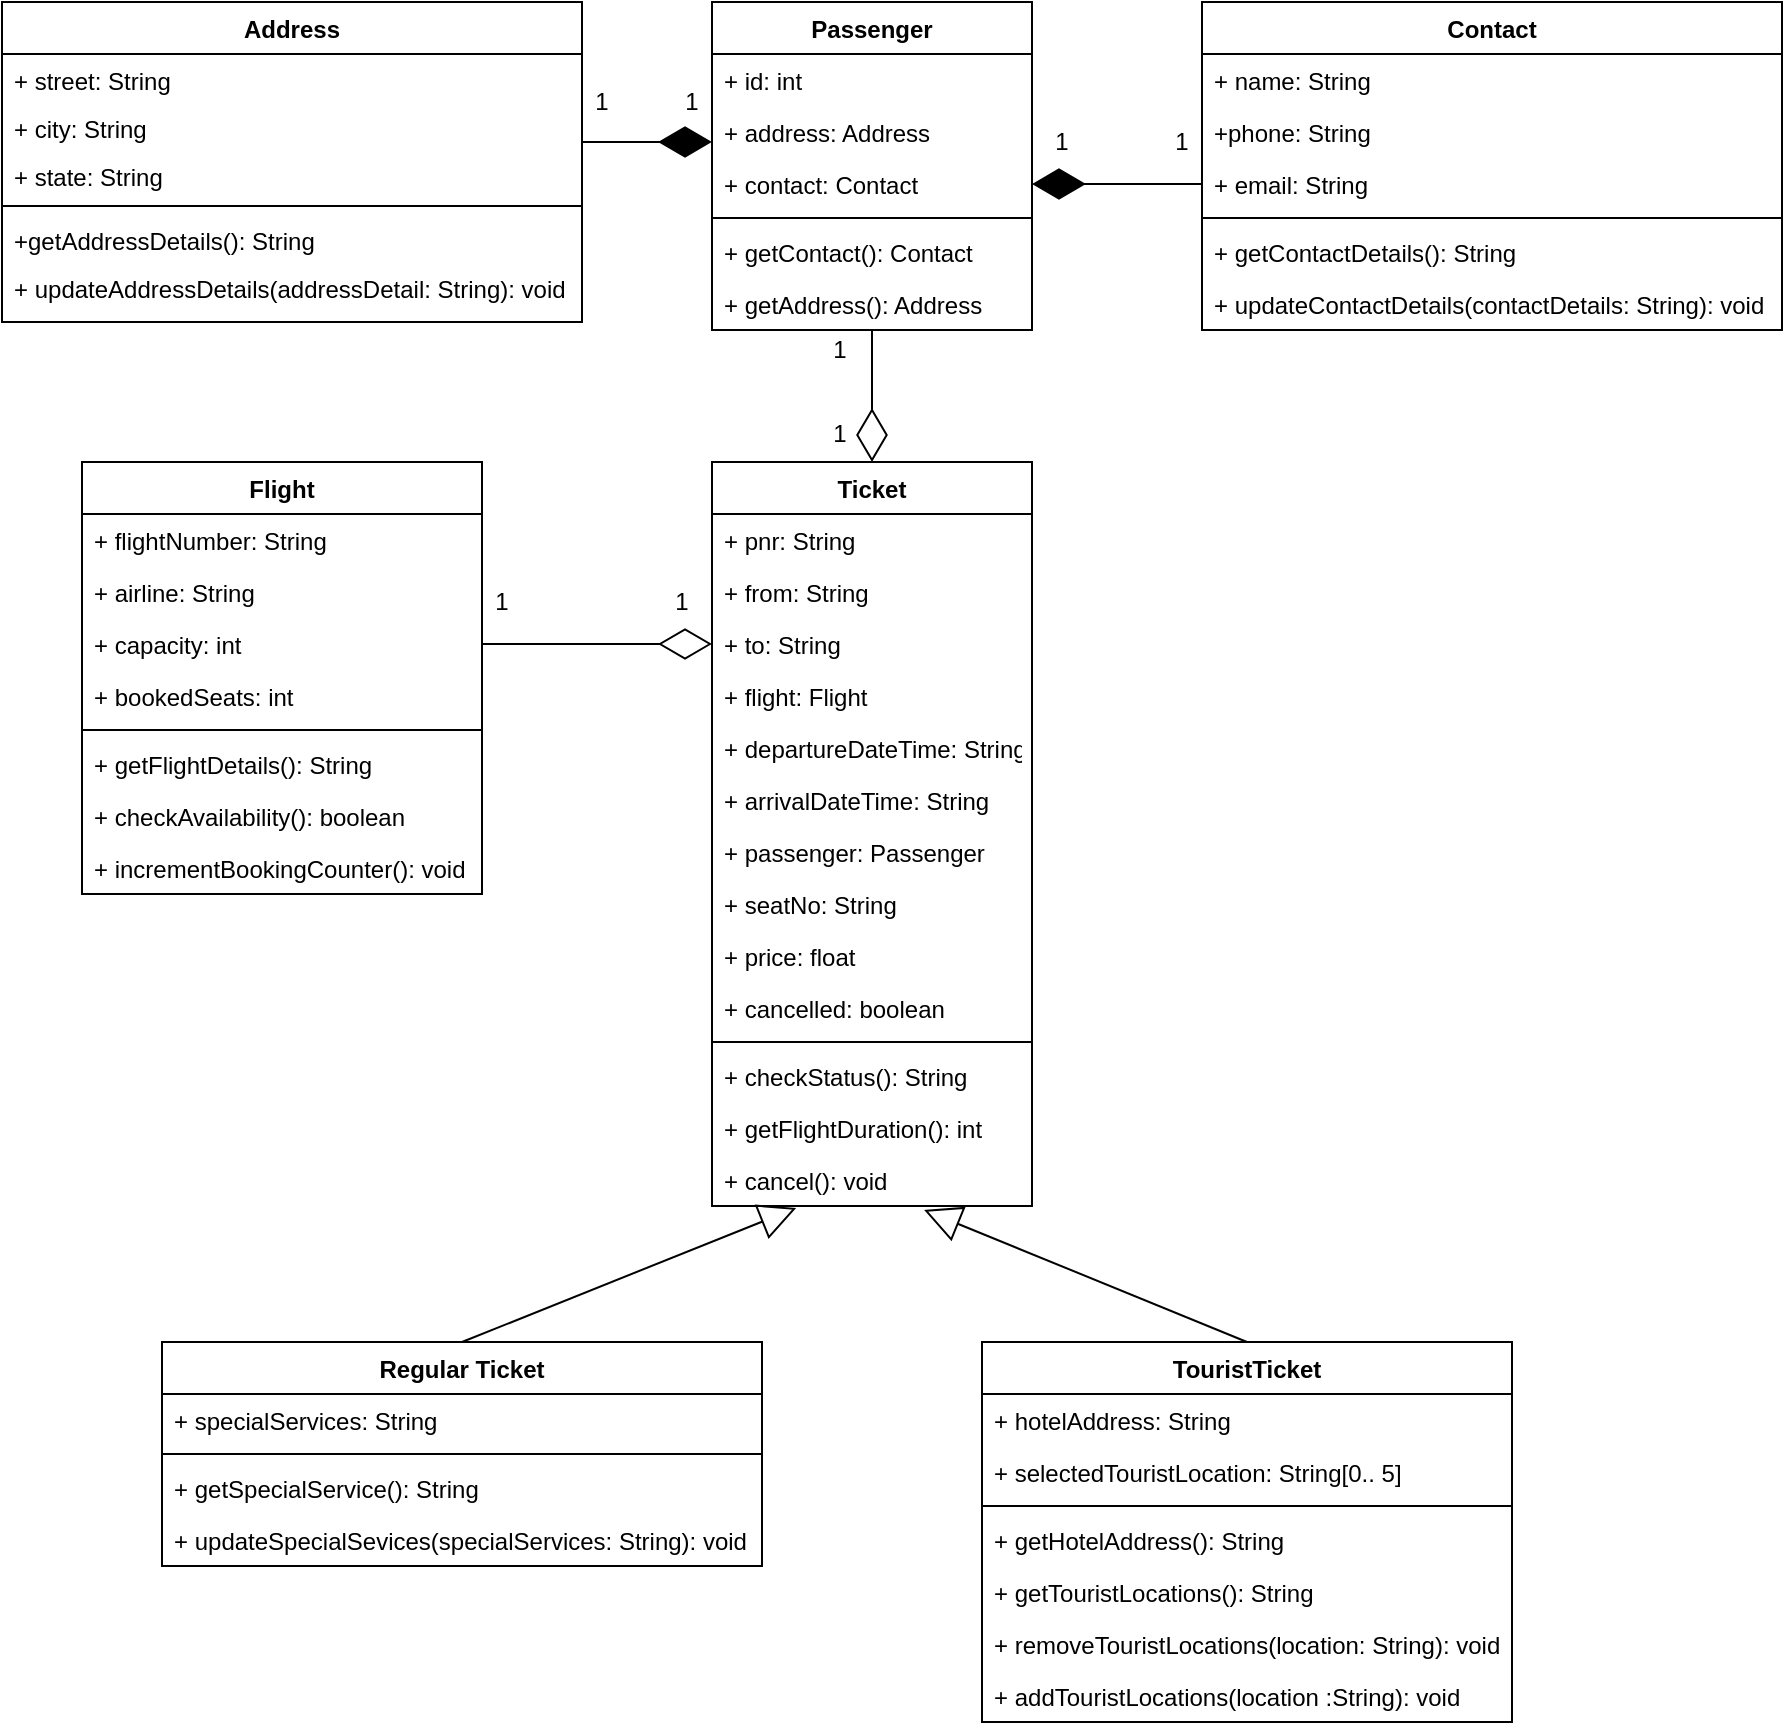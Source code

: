 <mxfile version="14.1.8" type="device"><diagram id="RlRiVhq7NnKC4P-TBbgw" name="Page-1"><mxGraphModel dx="1874" dy="592" grid="1" gridSize="10" guides="1" tooltips="1" connect="1" arrows="1" fold="1" page="1" pageScale="1" pageWidth="850" pageHeight="1100" math="0" shadow="0"><root><mxCell id="0"/><mxCell id="1" parent="0"/><mxCell id="xlO0vgaYRk7w-Bfcpgby-2" value="Address" style="swimlane;fontStyle=1;align=center;verticalAlign=top;childLayout=stackLayout;horizontal=1;startSize=26;horizontalStack=0;resizeParent=1;resizeParentMax=0;resizeLast=0;collapsible=1;marginBottom=0;" parent="1" vertex="1"><mxGeometry x="-10" y="10" width="290" height="160" as="geometry"/></mxCell><mxCell id="xlO0vgaYRk7w-Bfcpgby-3" value="+ street: String" style="text;strokeColor=none;fillColor=none;align=left;verticalAlign=top;spacingLeft=4;spacingRight=4;overflow=hidden;rotatable=0;points=[[0,0.5],[1,0.5]];portConstraint=eastwest;" parent="xlO0vgaYRk7w-Bfcpgby-2" vertex="1"><mxGeometry y="26" width="290" height="24" as="geometry"/></mxCell><mxCell id="xlO0vgaYRk7w-Bfcpgby-8" value="+ city: String" style="text;strokeColor=none;fillColor=none;align=left;verticalAlign=top;spacingLeft=4;spacingRight=4;overflow=hidden;rotatable=0;points=[[0,0.5],[1,0.5]];portConstraint=eastwest;" parent="xlO0vgaYRk7w-Bfcpgby-2" vertex="1"><mxGeometry y="50" width="290" height="24" as="geometry"/></mxCell><mxCell id="xlO0vgaYRk7w-Bfcpgby-9" value="+ state: String" style="text;strokeColor=none;fillColor=none;align=left;verticalAlign=top;spacingLeft=4;spacingRight=4;overflow=hidden;rotatable=0;points=[[0,0.5],[1,0.5]];portConstraint=eastwest;" parent="xlO0vgaYRk7w-Bfcpgby-2" vertex="1"><mxGeometry y="74" width="290" height="24" as="geometry"/></mxCell><mxCell id="xlO0vgaYRk7w-Bfcpgby-4" value="" style="line;strokeWidth=1;fillColor=none;align=left;verticalAlign=middle;spacingTop=-1;spacingLeft=3;spacingRight=3;rotatable=0;labelPosition=right;points=[];portConstraint=eastwest;" parent="xlO0vgaYRk7w-Bfcpgby-2" vertex="1"><mxGeometry y="98" width="290" height="8" as="geometry"/></mxCell><mxCell id="xlO0vgaYRk7w-Bfcpgby-7" value="+getAddressDetails(): String" style="text;strokeColor=none;fillColor=none;align=left;verticalAlign=top;spacingLeft=4;spacingRight=4;overflow=hidden;rotatable=0;points=[[0,0.5],[1,0.5]];portConstraint=eastwest;" parent="xlO0vgaYRk7w-Bfcpgby-2" vertex="1"><mxGeometry y="106" width="290" height="24" as="geometry"/></mxCell><mxCell id="xlO0vgaYRk7w-Bfcpgby-5" value="+ updateAddressDetails(addressDetail: String): void" style="text;strokeColor=none;fillColor=none;align=left;verticalAlign=top;spacingLeft=4;spacingRight=4;overflow=hidden;rotatable=0;points=[[0,0.5],[1,0.5]];portConstraint=eastwest;" parent="xlO0vgaYRk7w-Bfcpgby-2" vertex="1"><mxGeometry y="130" width="290" height="30" as="geometry"/></mxCell><mxCell id="xlO0vgaYRk7w-Bfcpgby-10" value="Passenger" style="swimlane;fontStyle=1;align=center;verticalAlign=top;childLayout=stackLayout;horizontal=1;startSize=26;horizontalStack=0;resizeParent=1;resizeParentMax=0;resizeLast=0;collapsible=1;marginBottom=0;" parent="1" vertex="1"><mxGeometry x="345" y="10" width="160" height="164" as="geometry"/></mxCell><mxCell id="xlO0vgaYRk7w-Bfcpgby-11" value="+ id: int" style="text;strokeColor=none;fillColor=none;align=left;verticalAlign=top;spacingLeft=4;spacingRight=4;overflow=hidden;rotatable=0;points=[[0,0.5],[1,0.5]];portConstraint=eastwest;" parent="xlO0vgaYRk7w-Bfcpgby-10" vertex="1"><mxGeometry y="26" width="160" height="26" as="geometry"/></mxCell><mxCell id="xlO0vgaYRk7w-Bfcpgby-14" value="+ address: Address" style="text;strokeColor=none;fillColor=none;align=left;verticalAlign=top;spacingLeft=4;spacingRight=4;overflow=hidden;rotatable=0;points=[[0,0.5],[1,0.5]];portConstraint=eastwest;" parent="xlO0vgaYRk7w-Bfcpgby-10" vertex="1"><mxGeometry y="52" width="160" height="26" as="geometry"/></mxCell><mxCell id="xlO0vgaYRk7w-Bfcpgby-63" value="" style="endArrow=diamondThin;endFill=1;endSize=24;html=1;exitX=1;exitY=-0.167;exitDx=0;exitDy=0;exitPerimeter=0;" parent="xlO0vgaYRk7w-Bfcpgby-10" source="xlO0vgaYRk7w-Bfcpgby-9" edge="1"><mxGeometry width="160" relative="1" as="geometry"><mxPoint x="-46" y="70" as="sourcePoint"/><mxPoint y="70" as="targetPoint"/></mxGeometry></mxCell><mxCell id="xlO0vgaYRk7w-Bfcpgby-15" value="+ contact: Contact" style="text;strokeColor=none;fillColor=none;align=left;verticalAlign=top;spacingLeft=4;spacingRight=4;overflow=hidden;rotatable=0;points=[[0,0.5],[1,0.5]];portConstraint=eastwest;" parent="xlO0vgaYRk7w-Bfcpgby-10" vertex="1"><mxGeometry y="78" width="160" height="26" as="geometry"/></mxCell><mxCell id="xlO0vgaYRk7w-Bfcpgby-12" value="" style="line;strokeWidth=1;fillColor=none;align=left;verticalAlign=middle;spacingTop=-1;spacingLeft=3;spacingRight=3;rotatable=0;labelPosition=right;points=[];portConstraint=eastwest;" parent="xlO0vgaYRk7w-Bfcpgby-10" vertex="1"><mxGeometry y="104" width="160" height="8" as="geometry"/></mxCell><mxCell id="xlO0vgaYRk7w-Bfcpgby-13" value="+ getContact(): Contact" style="text;strokeColor=none;fillColor=none;align=left;verticalAlign=top;spacingLeft=4;spacingRight=4;overflow=hidden;rotatable=0;points=[[0,0.5],[1,0.5]];portConstraint=eastwest;" parent="xlO0vgaYRk7w-Bfcpgby-10" vertex="1"><mxGeometry y="112" width="160" height="26" as="geometry"/></mxCell><mxCell id="xlO0vgaYRk7w-Bfcpgby-16" value="+ getAddress(): Address" style="text;strokeColor=none;fillColor=none;align=left;verticalAlign=top;spacingLeft=4;spacingRight=4;overflow=hidden;rotatable=0;points=[[0,0.5],[1,0.5]];portConstraint=eastwest;" parent="xlO0vgaYRk7w-Bfcpgby-10" vertex="1"><mxGeometry y="138" width="160" height="26" as="geometry"/></mxCell><mxCell id="xlO0vgaYRk7w-Bfcpgby-17" value="Contact" style="swimlane;fontStyle=1;align=center;verticalAlign=top;childLayout=stackLayout;horizontal=1;startSize=26;horizontalStack=0;resizeParent=1;resizeParentMax=0;resizeLast=0;collapsible=1;marginBottom=0;" parent="1" vertex="1"><mxGeometry x="590" y="10" width="290" height="164" as="geometry"/></mxCell><mxCell id="xlO0vgaYRk7w-Bfcpgby-18" value="+ name: String" style="text;strokeColor=none;fillColor=none;align=left;verticalAlign=top;spacingLeft=4;spacingRight=4;overflow=hidden;rotatable=0;points=[[0,0.5],[1,0.5]];portConstraint=eastwest;" parent="xlO0vgaYRk7w-Bfcpgby-17" vertex="1"><mxGeometry y="26" width="290" height="26" as="geometry"/></mxCell><mxCell id="xlO0vgaYRk7w-Bfcpgby-21" value="+phone: String" style="text;strokeColor=none;fillColor=none;align=left;verticalAlign=top;spacingLeft=4;spacingRight=4;overflow=hidden;rotatable=0;points=[[0,0.5],[1,0.5]];portConstraint=eastwest;" parent="xlO0vgaYRk7w-Bfcpgby-17" vertex="1"><mxGeometry y="52" width="290" height="26" as="geometry"/></mxCell><mxCell id="xlO0vgaYRk7w-Bfcpgby-22" value="+ email: String" style="text;strokeColor=none;fillColor=none;align=left;verticalAlign=top;spacingLeft=4;spacingRight=4;overflow=hidden;rotatable=0;points=[[0,0.5],[1,0.5]];portConstraint=eastwest;" parent="xlO0vgaYRk7w-Bfcpgby-17" vertex="1"><mxGeometry y="78" width="290" height="26" as="geometry"/></mxCell><mxCell id="xlO0vgaYRk7w-Bfcpgby-19" value="" style="line;strokeWidth=1;fillColor=none;align=left;verticalAlign=middle;spacingTop=-1;spacingLeft=3;spacingRight=3;rotatable=0;labelPosition=right;points=[];portConstraint=eastwest;" parent="xlO0vgaYRk7w-Bfcpgby-17" vertex="1"><mxGeometry y="104" width="290" height="8" as="geometry"/></mxCell><mxCell id="xlO0vgaYRk7w-Bfcpgby-20" value="+ getContactDetails(): String" style="text;strokeColor=none;fillColor=none;align=left;verticalAlign=top;spacingLeft=4;spacingRight=4;overflow=hidden;rotatable=0;points=[[0,0.5],[1,0.5]];portConstraint=eastwest;" parent="xlO0vgaYRk7w-Bfcpgby-17" vertex="1"><mxGeometry y="112" width="290" height="26" as="geometry"/></mxCell><mxCell id="xlO0vgaYRk7w-Bfcpgby-23" value="+ updateContactDetails(contactDetails: String): void" style="text;strokeColor=none;fillColor=none;align=left;verticalAlign=top;spacingLeft=4;spacingRight=4;overflow=hidden;rotatable=0;points=[[0,0.5],[1,0.5]];portConstraint=eastwest;" parent="xlO0vgaYRk7w-Bfcpgby-17" vertex="1"><mxGeometry y="138" width="290" height="26" as="geometry"/></mxCell><mxCell id="xlO0vgaYRk7w-Bfcpgby-24" value="Flight" style="swimlane;fontStyle=1;align=center;verticalAlign=top;childLayout=stackLayout;horizontal=1;startSize=26;horizontalStack=0;resizeParent=1;resizeParentMax=0;resizeLast=0;collapsible=1;marginBottom=0;" parent="1" vertex="1"><mxGeometry x="30" y="240" width="200" height="216" as="geometry"/></mxCell><mxCell id="xlO0vgaYRk7w-Bfcpgby-25" value="+ flightNumber: String" style="text;strokeColor=none;fillColor=none;align=left;verticalAlign=top;spacingLeft=4;spacingRight=4;overflow=hidden;rotatable=0;points=[[0,0.5],[1,0.5]];portConstraint=eastwest;" parent="xlO0vgaYRk7w-Bfcpgby-24" vertex="1"><mxGeometry y="26" width="200" height="26" as="geometry"/></mxCell><mxCell id="xlO0vgaYRk7w-Bfcpgby-28" value="+ airline: String" style="text;strokeColor=none;fillColor=none;align=left;verticalAlign=top;spacingLeft=4;spacingRight=4;overflow=hidden;rotatable=0;points=[[0,0.5],[1,0.5]];portConstraint=eastwest;" parent="xlO0vgaYRk7w-Bfcpgby-24" vertex="1"><mxGeometry y="52" width="200" height="26" as="geometry"/></mxCell><mxCell id="xlO0vgaYRk7w-Bfcpgby-29" value="+ capacity: int" style="text;strokeColor=none;fillColor=none;align=left;verticalAlign=top;spacingLeft=4;spacingRight=4;overflow=hidden;rotatable=0;points=[[0,0.5],[1,0.5]];portConstraint=eastwest;" parent="xlO0vgaYRk7w-Bfcpgby-24" vertex="1"><mxGeometry y="78" width="200" height="26" as="geometry"/></mxCell><mxCell id="xlO0vgaYRk7w-Bfcpgby-30" value="+ bookedSeats: int" style="text;strokeColor=none;fillColor=none;align=left;verticalAlign=top;spacingLeft=4;spacingRight=4;overflow=hidden;rotatable=0;points=[[0,0.5],[1,0.5]];portConstraint=eastwest;" parent="xlO0vgaYRk7w-Bfcpgby-24" vertex="1"><mxGeometry y="104" width="200" height="26" as="geometry"/></mxCell><mxCell id="xlO0vgaYRk7w-Bfcpgby-26" value="" style="line;strokeWidth=1;fillColor=none;align=left;verticalAlign=middle;spacingTop=-1;spacingLeft=3;spacingRight=3;rotatable=0;labelPosition=right;points=[];portConstraint=eastwest;" parent="xlO0vgaYRk7w-Bfcpgby-24" vertex="1"><mxGeometry y="130" width="200" height="8" as="geometry"/></mxCell><mxCell id="xlO0vgaYRk7w-Bfcpgby-27" value="+ getFlightDetails(): String" style="text;strokeColor=none;fillColor=none;align=left;verticalAlign=top;spacingLeft=4;spacingRight=4;overflow=hidden;rotatable=0;points=[[0,0.5],[1,0.5]];portConstraint=eastwest;" parent="xlO0vgaYRk7w-Bfcpgby-24" vertex="1"><mxGeometry y="138" width="200" height="26" as="geometry"/></mxCell><mxCell id="xlO0vgaYRk7w-Bfcpgby-31" value="+ checkAvailability(): boolean" style="text;strokeColor=none;fillColor=none;align=left;verticalAlign=top;spacingLeft=4;spacingRight=4;overflow=hidden;rotatable=0;points=[[0,0.5],[1,0.5]];portConstraint=eastwest;" parent="xlO0vgaYRk7w-Bfcpgby-24" vertex="1"><mxGeometry y="164" width="200" height="26" as="geometry"/></mxCell><mxCell id="xlO0vgaYRk7w-Bfcpgby-32" value="+ incrementBookingCounter(): void" style="text;strokeColor=none;fillColor=none;align=left;verticalAlign=top;spacingLeft=4;spacingRight=4;overflow=hidden;rotatable=0;points=[[0,0.5],[1,0.5]];portConstraint=eastwest;" parent="xlO0vgaYRk7w-Bfcpgby-24" vertex="1"><mxGeometry y="190" width="200" height="26" as="geometry"/></mxCell><mxCell id="xlO0vgaYRk7w-Bfcpgby-33" value="Ticket" style="swimlane;fontStyle=1;align=center;verticalAlign=top;childLayout=stackLayout;horizontal=1;startSize=26;horizontalStack=0;resizeParent=1;resizeParentMax=0;resizeLast=0;collapsible=1;marginBottom=0;" parent="1" vertex="1"><mxGeometry x="345" y="240" width="160" height="372" as="geometry"/></mxCell><mxCell id="xlO0vgaYRk7w-Bfcpgby-34" value="+ pnr: String" style="text;strokeColor=none;fillColor=none;align=left;verticalAlign=top;spacingLeft=4;spacingRight=4;overflow=hidden;rotatable=0;points=[[0,0.5],[1,0.5]];portConstraint=eastwest;" parent="xlO0vgaYRk7w-Bfcpgby-33" vertex="1"><mxGeometry y="26" width="160" height="26" as="geometry"/></mxCell><mxCell id="xlO0vgaYRk7w-Bfcpgby-37" value="+ from: String" style="text;strokeColor=none;fillColor=none;align=left;verticalAlign=top;spacingLeft=4;spacingRight=4;overflow=hidden;rotatable=0;points=[[0,0.5],[1,0.5]];portConstraint=eastwest;" parent="xlO0vgaYRk7w-Bfcpgby-33" vertex="1"><mxGeometry y="52" width="160" height="26" as="geometry"/></mxCell><mxCell id="xlO0vgaYRk7w-Bfcpgby-38" value="+ to: String" style="text;strokeColor=none;fillColor=none;align=left;verticalAlign=top;spacingLeft=4;spacingRight=4;overflow=hidden;rotatable=0;points=[[0,0.5],[1,0.5]];portConstraint=eastwest;" parent="xlO0vgaYRk7w-Bfcpgby-33" vertex="1"><mxGeometry y="78" width="160" height="26" as="geometry"/></mxCell><mxCell id="xlO0vgaYRk7w-Bfcpgby-39" value="+ flight: Flight" style="text;strokeColor=none;fillColor=none;align=left;verticalAlign=top;spacingLeft=4;spacingRight=4;overflow=hidden;rotatable=0;points=[[0,0.5],[1,0.5]];portConstraint=eastwest;" parent="xlO0vgaYRk7w-Bfcpgby-33" vertex="1"><mxGeometry y="104" width="160" height="26" as="geometry"/></mxCell><mxCell id="xlO0vgaYRk7w-Bfcpgby-40" value="+ departureDateTime: String" style="text;strokeColor=none;fillColor=none;align=left;verticalAlign=top;spacingLeft=4;spacingRight=4;overflow=hidden;rotatable=0;points=[[0,0.5],[1,0.5]];portConstraint=eastwest;" parent="xlO0vgaYRk7w-Bfcpgby-33" vertex="1"><mxGeometry y="130" width="160" height="26" as="geometry"/></mxCell><mxCell id="xlO0vgaYRk7w-Bfcpgby-41" value="+ arrivalDateTime: String" style="text;strokeColor=none;fillColor=none;align=left;verticalAlign=top;spacingLeft=4;spacingRight=4;overflow=hidden;rotatable=0;points=[[0,0.5],[1,0.5]];portConstraint=eastwest;" parent="xlO0vgaYRk7w-Bfcpgby-33" vertex="1"><mxGeometry y="156" width="160" height="26" as="geometry"/></mxCell><mxCell id="xlO0vgaYRk7w-Bfcpgby-42" value="+ passenger: Passenger" style="text;strokeColor=none;fillColor=none;align=left;verticalAlign=top;spacingLeft=4;spacingRight=4;overflow=hidden;rotatable=0;points=[[0,0.5],[1,0.5]];portConstraint=eastwest;" parent="xlO0vgaYRk7w-Bfcpgby-33" vertex="1"><mxGeometry y="182" width="160" height="26" as="geometry"/></mxCell><mxCell id="xlO0vgaYRk7w-Bfcpgby-43" value="+ seatNo: String" style="text;strokeColor=none;fillColor=none;align=left;verticalAlign=top;spacingLeft=4;spacingRight=4;overflow=hidden;rotatable=0;points=[[0,0.5],[1,0.5]];portConstraint=eastwest;" parent="xlO0vgaYRk7w-Bfcpgby-33" vertex="1"><mxGeometry y="208" width="160" height="26" as="geometry"/></mxCell><mxCell id="xlO0vgaYRk7w-Bfcpgby-44" value="+ price: float" style="text;strokeColor=none;fillColor=none;align=left;verticalAlign=top;spacingLeft=4;spacingRight=4;overflow=hidden;rotatable=0;points=[[0,0.5],[1,0.5]];portConstraint=eastwest;" parent="xlO0vgaYRk7w-Bfcpgby-33" vertex="1"><mxGeometry y="234" width="160" height="26" as="geometry"/></mxCell><mxCell id="xlO0vgaYRk7w-Bfcpgby-45" value="+ cancelled: boolean" style="text;strokeColor=none;fillColor=none;align=left;verticalAlign=top;spacingLeft=4;spacingRight=4;overflow=hidden;rotatable=0;points=[[0,0.5],[1,0.5]];portConstraint=eastwest;" parent="xlO0vgaYRk7w-Bfcpgby-33" vertex="1"><mxGeometry y="260" width="160" height="26" as="geometry"/></mxCell><mxCell id="xlO0vgaYRk7w-Bfcpgby-35" value="" style="line;strokeWidth=1;fillColor=none;align=left;verticalAlign=middle;spacingTop=-1;spacingLeft=3;spacingRight=3;rotatable=0;labelPosition=right;points=[];portConstraint=eastwest;" parent="xlO0vgaYRk7w-Bfcpgby-33" vertex="1"><mxGeometry y="286" width="160" height="8" as="geometry"/></mxCell><mxCell id="xlO0vgaYRk7w-Bfcpgby-36" value="+ checkStatus(): String" style="text;strokeColor=none;fillColor=none;align=left;verticalAlign=top;spacingLeft=4;spacingRight=4;overflow=hidden;rotatable=0;points=[[0,0.5],[1,0.5]];portConstraint=eastwest;" parent="xlO0vgaYRk7w-Bfcpgby-33" vertex="1"><mxGeometry y="294" width="160" height="26" as="geometry"/></mxCell><mxCell id="xlO0vgaYRk7w-Bfcpgby-47" value="+ getFlightDuration(): int" style="text;strokeColor=none;fillColor=none;align=left;verticalAlign=top;spacingLeft=4;spacingRight=4;overflow=hidden;rotatable=0;points=[[0,0.5],[1,0.5]];portConstraint=eastwest;" parent="xlO0vgaYRk7w-Bfcpgby-33" vertex="1"><mxGeometry y="320" width="160" height="26" as="geometry"/></mxCell><mxCell id="xlO0vgaYRk7w-Bfcpgby-48" value="+ cancel(): void" style="text;strokeColor=none;fillColor=none;align=left;verticalAlign=top;spacingLeft=4;spacingRight=4;overflow=hidden;rotatable=0;points=[[0,0.5],[1,0.5]];portConstraint=eastwest;" parent="xlO0vgaYRk7w-Bfcpgby-33" vertex="1"><mxGeometry y="346" width="160" height="26" as="geometry"/></mxCell><mxCell id="xlO0vgaYRk7w-Bfcpgby-49" value="Regular Ticket" style="swimlane;fontStyle=1;align=center;verticalAlign=top;childLayout=stackLayout;horizontal=1;startSize=26;horizontalStack=0;resizeParent=1;resizeParentMax=0;resizeLast=0;collapsible=1;marginBottom=0;" parent="1" vertex="1"><mxGeometry x="70" y="680" width="300" height="112" as="geometry"/></mxCell><mxCell id="xlO0vgaYRk7w-Bfcpgby-50" value="+ specialServices: String" style="text;strokeColor=none;fillColor=none;align=left;verticalAlign=top;spacingLeft=4;spacingRight=4;overflow=hidden;rotatable=0;points=[[0,0.5],[1,0.5]];portConstraint=eastwest;" parent="xlO0vgaYRk7w-Bfcpgby-49" vertex="1"><mxGeometry y="26" width="300" height="26" as="geometry"/></mxCell><mxCell id="xlO0vgaYRk7w-Bfcpgby-51" value="" style="line;strokeWidth=1;fillColor=none;align=left;verticalAlign=middle;spacingTop=-1;spacingLeft=3;spacingRight=3;rotatable=0;labelPosition=right;points=[];portConstraint=eastwest;" parent="xlO0vgaYRk7w-Bfcpgby-49" vertex="1"><mxGeometry y="52" width="300" height="8" as="geometry"/></mxCell><mxCell id="xlO0vgaYRk7w-Bfcpgby-52" value="+ getSpecialService(): String" style="text;strokeColor=none;fillColor=none;align=left;verticalAlign=top;spacingLeft=4;spacingRight=4;overflow=hidden;rotatable=0;points=[[0,0.5],[1,0.5]];portConstraint=eastwest;" parent="xlO0vgaYRk7w-Bfcpgby-49" vertex="1"><mxGeometry y="60" width="300" height="26" as="geometry"/></mxCell><mxCell id="xlO0vgaYRk7w-Bfcpgby-53" value="+ updateSpecialSevices(specialServices: String): void" style="text;strokeColor=none;fillColor=none;align=left;verticalAlign=top;spacingLeft=4;spacingRight=4;overflow=hidden;rotatable=0;points=[[0,0.5],[1,0.5]];portConstraint=eastwest;" parent="xlO0vgaYRk7w-Bfcpgby-49" vertex="1"><mxGeometry y="86" width="300" height="26" as="geometry"/></mxCell><mxCell id="xlO0vgaYRk7w-Bfcpgby-54" value="TouristTicket" style="swimlane;fontStyle=1;align=center;verticalAlign=top;childLayout=stackLayout;horizontal=1;startSize=26;horizontalStack=0;resizeParent=1;resizeParentMax=0;resizeLast=0;collapsible=1;marginBottom=0;" parent="1" vertex="1"><mxGeometry x="480" y="680" width="265" height="190" as="geometry"/></mxCell><mxCell id="xlO0vgaYRk7w-Bfcpgby-55" value="+ hotelAddress: String" style="text;strokeColor=none;fillColor=none;align=left;verticalAlign=top;spacingLeft=4;spacingRight=4;overflow=hidden;rotatable=0;points=[[0,0.5],[1,0.5]];portConstraint=eastwest;" parent="xlO0vgaYRk7w-Bfcpgby-54" vertex="1"><mxGeometry y="26" width="265" height="26" as="geometry"/></mxCell><mxCell id="xlO0vgaYRk7w-Bfcpgby-58" value="+ selectedTouristLocation: String[0.. 5]" style="text;strokeColor=none;fillColor=none;align=left;verticalAlign=top;spacingLeft=4;spacingRight=4;overflow=hidden;rotatable=0;points=[[0,0.5],[1,0.5]];portConstraint=eastwest;" parent="xlO0vgaYRk7w-Bfcpgby-54" vertex="1"><mxGeometry y="52" width="265" height="26" as="geometry"/></mxCell><mxCell id="xlO0vgaYRk7w-Bfcpgby-56" value="" style="line;strokeWidth=1;fillColor=none;align=left;verticalAlign=middle;spacingTop=-1;spacingLeft=3;spacingRight=3;rotatable=0;labelPosition=right;points=[];portConstraint=eastwest;" parent="xlO0vgaYRk7w-Bfcpgby-54" vertex="1"><mxGeometry y="78" width="265" height="8" as="geometry"/></mxCell><mxCell id="xlO0vgaYRk7w-Bfcpgby-57" value="+ getHotelAddress(): String" style="text;strokeColor=none;fillColor=none;align=left;verticalAlign=top;spacingLeft=4;spacingRight=4;overflow=hidden;rotatable=0;points=[[0,0.5],[1,0.5]];portConstraint=eastwest;" parent="xlO0vgaYRk7w-Bfcpgby-54" vertex="1"><mxGeometry y="86" width="265" height="26" as="geometry"/></mxCell><mxCell id="xlO0vgaYRk7w-Bfcpgby-60" value="+ getTouristLocations(): String" style="text;strokeColor=none;fillColor=none;align=left;verticalAlign=top;spacingLeft=4;spacingRight=4;overflow=hidden;rotatable=0;points=[[0,0.5],[1,0.5]];portConstraint=eastwest;" parent="xlO0vgaYRk7w-Bfcpgby-54" vertex="1"><mxGeometry y="112" width="265" height="26" as="geometry"/></mxCell><mxCell id="xlO0vgaYRk7w-Bfcpgby-61" value="+ removeTouristLocations(location: String): void" style="text;strokeColor=none;fillColor=none;align=left;verticalAlign=top;spacingLeft=4;spacingRight=4;overflow=hidden;rotatable=0;points=[[0,0.5],[1,0.5]];portConstraint=eastwest;" parent="xlO0vgaYRk7w-Bfcpgby-54" vertex="1"><mxGeometry y="138" width="265" height="26" as="geometry"/></mxCell><mxCell id="xlO0vgaYRk7w-Bfcpgby-62" value="+ addTouristLocations(location :String): void" style="text;strokeColor=none;fillColor=none;align=left;verticalAlign=top;spacingLeft=4;spacingRight=4;overflow=hidden;rotatable=0;points=[[0,0.5],[1,0.5]];portConstraint=eastwest;" parent="xlO0vgaYRk7w-Bfcpgby-54" vertex="1"><mxGeometry y="164" width="265" height="26" as="geometry"/></mxCell><mxCell id="xlO0vgaYRk7w-Bfcpgby-66" value="" style="endArrow=diamondThin;endFill=1;endSize=24;html=1;entryX=1;entryY=0.5;entryDx=0;entryDy=0;exitX=0;exitY=0.5;exitDx=0;exitDy=0;" parent="1" source="xlO0vgaYRk7w-Bfcpgby-22" target="xlO0vgaYRk7w-Bfcpgby-15" edge="1"><mxGeometry width="160" relative="1" as="geometry"><mxPoint x="660" y="220" as="sourcePoint"/><mxPoint x="820" y="220" as="targetPoint"/></mxGeometry></mxCell><mxCell id="xlO0vgaYRk7w-Bfcpgby-67" value="" style="endArrow=diamondThin;endFill=0;endSize=24;html=1;entryX=0.5;entryY=0;entryDx=0;entryDy=0;exitX=0.5;exitY=1;exitDx=0;exitDy=0;exitPerimeter=0;" parent="1" source="xlO0vgaYRk7w-Bfcpgby-16" target="xlO0vgaYRk7w-Bfcpgby-33" edge="1"><mxGeometry width="160" relative="1" as="geometry"><mxPoint x="530" y="210" as="sourcePoint"/><mxPoint x="510" y="220" as="targetPoint"/></mxGeometry></mxCell><mxCell id="xlO0vgaYRk7w-Bfcpgby-68" value="" style="endArrow=diamondThin;endFill=0;endSize=24;html=1;exitX=1;exitY=0.5;exitDx=0;exitDy=0;entryX=0;entryY=0.5;entryDx=0;entryDy=0;" parent="1" source="xlO0vgaYRk7w-Bfcpgby-29" target="xlO0vgaYRk7w-Bfcpgby-38" edge="1"><mxGeometry width="160" relative="1" as="geometry"><mxPoint x="320" y="230" as="sourcePoint"/><mxPoint x="510" y="220" as="targetPoint"/></mxGeometry></mxCell><mxCell id="xlO0vgaYRk7w-Bfcpgby-70" value="" style="endArrow=block;endSize=16;endFill=0;html=1;exitX=0.5;exitY=0;exitDx=0;exitDy=0;entryX=0.263;entryY=1.038;entryDx=0;entryDy=0;entryPerimeter=0;" parent="1" source="xlO0vgaYRk7w-Bfcpgby-49" target="xlO0vgaYRk7w-Bfcpgby-48" edge="1"><mxGeometry width="160" relative="1" as="geometry"><mxPoint x="110" y="630" as="sourcePoint"/><mxPoint x="400" y="630" as="targetPoint"/></mxGeometry></mxCell><mxCell id="xlO0vgaYRk7w-Bfcpgby-71" value="" style="endArrow=block;endSize=16;endFill=0;html=1;exitX=0.5;exitY=0;exitDx=0;exitDy=0;entryX=0.663;entryY=1.077;entryDx=0;entryDy=0;entryPerimeter=0;" parent="1" source="xlO0vgaYRk7w-Bfcpgby-54" target="xlO0vgaYRk7w-Bfcpgby-48" edge="1"><mxGeometry width="160" relative="1" as="geometry"><mxPoint x="420" y="680" as="sourcePoint"/><mxPoint x="582.08" y="612.988" as="targetPoint"/></mxGeometry></mxCell><mxCell id="xlO0vgaYRk7w-Bfcpgby-72" value="1" style="text;html=1;strokeColor=none;fillColor=none;align=center;verticalAlign=middle;whiteSpace=wrap;rounded=0;" parent="1" vertex="1"><mxGeometry x="280" y="50" width="20" height="20" as="geometry"/></mxCell><mxCell id="xlO0vgaYRk7w-Bfcpgby-73" value="1" style="text;html=1;strokeColor=none;fillColor=none;align=center;verticalAlign=middle;whiteSpace=wrap;rounded=0;" parent="1" vertex="1"><mxGeometry x="510" y="70" width="20" height="20" as="geometry"/></mxCell><mxCell id="xlO0vgaYRk7w-Bfcpgby-75" value="1" style="text;html=1;strokeColor=none;fillColor=none;align=center;verticalAlign=middle;whiteSpace=wrap;rounded=0;" parent="1" vertex="1"><mxGeometry x="399" y="216" width="20" height="20" as="geometry"/></mxCell><mxCell id="xlO0vgaYRk7w-Bfcpgby-76" value="1" style="text;html=1;strokeColor=none;fillColor=none;align=center;verticalAlign=middle;whiteSpace=wrap;rounded=0;" parent="1" vertex="1"><mxGeometry x="399" y="174" width="20" height="20" as="geometry"/></mxCell><mxCell id="xlO0vgaYRk7w-Bfcpgby-77" value="1" style="text;html=1;strokeColor=none;fillColor=none;align=center;verticalAlign=middle;whiteSpace=wrap;rounded=0;" parent="1" vertex="1"><mxGeometry x="320" y="300" width="20" height="20" as="geometry"/></mxCell><mxCell id="xlO0vgaYRk7w-Bfcpgby-78" value="1" style="text;html=1;strokeColor=none;fillColor=none;align=center;verticalAlign=middle;whiteSpace=wrap;rounded=0;" parent="1" vertex="1"><mxGeometry x="230" y="300" width="20" height="20" as="geometry"/></mxCell><mxCell id="xlO0vgaYRk7w-Bfcpgby-79" value="1" style="text;html=1;strokeColor=none;fillColor=none;align=center;verticalAlign=middle;whiteSpace=wrap;rounded=0;" parent="1" vertex="1"><mxGeometry x="325" y="50" width="20" height="20" as="geometry"/></mxCell><mxCell id="xlO0vgaYRk7w-Bfcpgby-81" value="1" style="text;html=1;strokeColor=none;fillColor=none;align=center;verticalAlign=middle;whiteSpace=wrap;rounded=0;" parent="1" vertex="1"><mxGeometry x="570" y="70" width="20" height="20" as="geometry"/></mxCell></root></mxGraphModel></diagram></mxfile>
